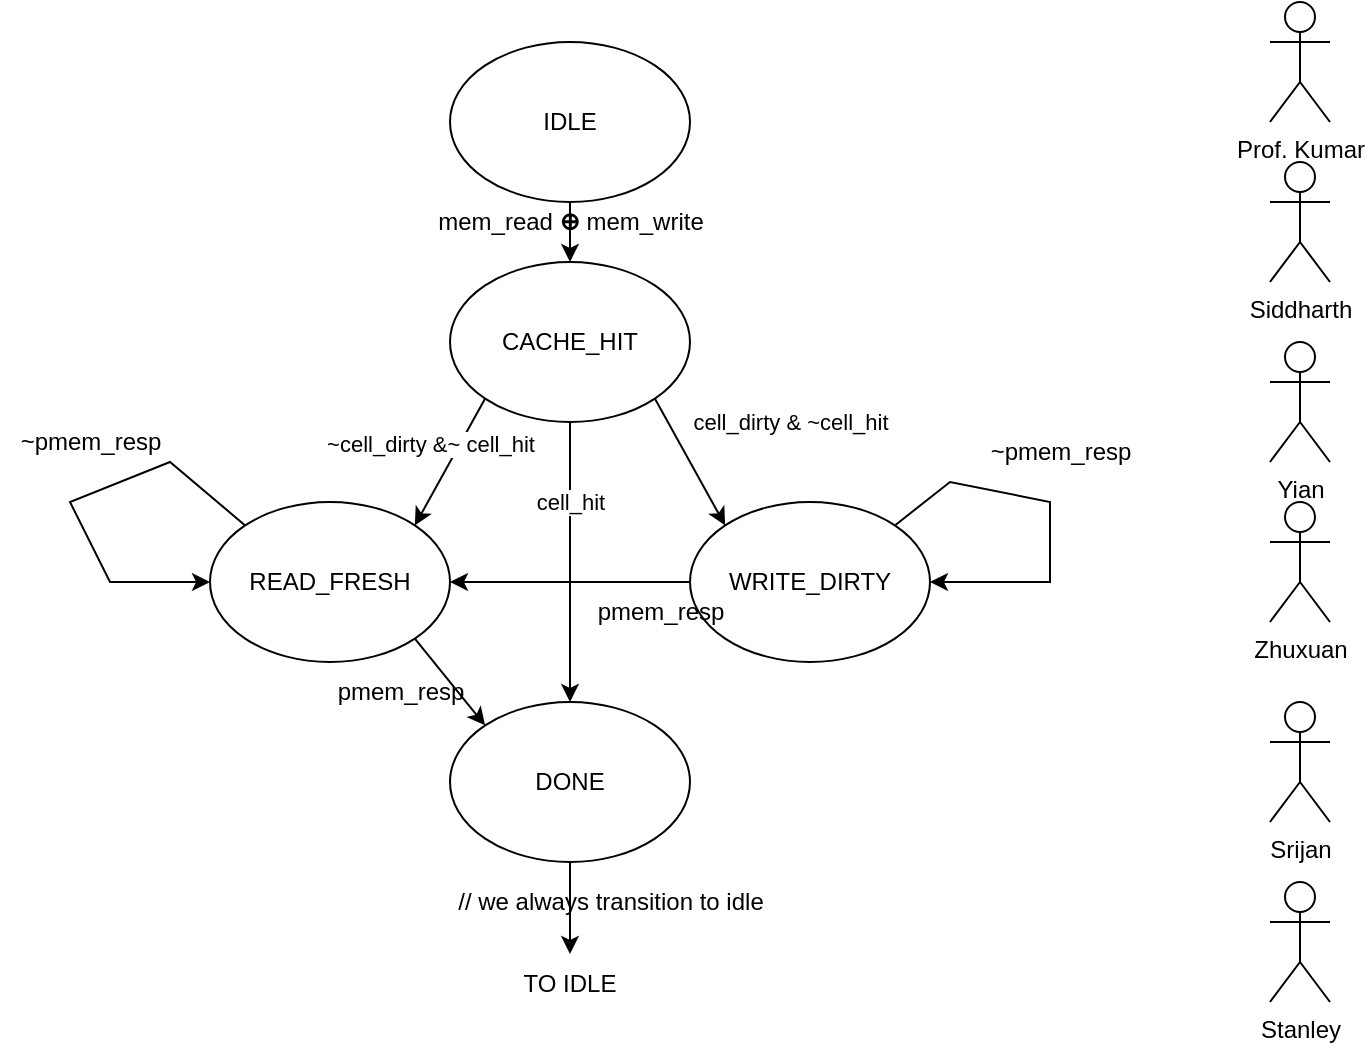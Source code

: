 <mxfile version="20.3.6" type="github">
  <diagram id="Tv00bOvf_KqW47BSWtnD" name="Page-1">
    <mxGraphModel dx="1038" dy="528" grid="1" gridSize="10" guides="1" tooltips="1" connect="1" arrows="1" fold="1" page="1" pageScale="1" pageWidth="850" pageHeight="1100" math="0" shadow="0">
      <root>
        <mxCell id="0" />
        <mxCell id="1" parent="0" />
        <mxCell id="eTMuSjd8Qrg-Vh-RTC_D-1" value="IDLE" style="ellipse;whiteSpace=wrap;html=1;" vertex="1" parent="1">
          <mxGeometry x="360" y="90" width="120" height="80" as="geometry" />
        </mxCell>
        <mxCell id="eTMuSjd8Qrg-Vh-RTC_D-2" value="READ_FRESH" style="ellipse;whiteSpace=wrap;html=1;" vertex="1" parent="1">
          <mxGeometry x="240" y="320" width="120" height="80" as="geometry" />
        </mxCell>
        <mxCell id="eTMuSjd8Qrg-Vh-RTC_D-3" value="CACHE_HIT" style="ellipse;whiteSpace=wrap;html=1;" vertex="1" parent="1">
          <mxGeometry x="360" y="200" width="120" height="80" as="geometry" />
        </mxCell>
        <mxCell id="eTMuSjd8Qrg-Vh-RTC_D-4" value="WRITE_DIRTY" style="ellipse;whiteSpace=wrap;html=1;" vertex="1" parent="1">
          <mxGeometry x="480" y="320" width="120" height="80" as="geometry" />
        </mxCell>
        <mxCell id="eTMuSjd8Qrg-Vh-RTC_D-5" value="DONE" style="ellipse;whiteSpace=wrap;html=1;" vertex="1" parent="1">
          <mxGeometry x="360" y="420" width="120" height="80" as="geometry" />
        </mxCell>
        <mxCell id="eTMuSjd8Qrg-Vh-RTC_D-6" value="" style="endArrow=classic;html=1;rounded=0;exitX=0.5;exitY=1;exitDx=0;exitDy=0;entryX=0.5;entryY=0;entryDx=0;entryDy=0;" edge="1" parent="1" source="eTMuSjd8Qrg-Vh-RTC_D-1" target="eTMuSjd8Qrg-Vh-RTC_D-3">
          <mxGeometry width="50" height="50" relative="1" as="geometry">
            <mxPoint x="400" y="310" as="sourcePoint" />
            <mxPoint x="450" y="260" as="targetPoint" />
          </mxGeometry>
        </mxCell>
        <mxCell id="eTMuSjd8Qrg-Vh-RTC_D-7" value="" style="endArrow=classic;html=1;rounded=0;exitX=0;exitY=1;exitDx=0;exitDy=0;entryX=1;entryY=0;entryDx=0;entryDy=0;" edge="1" parent="1" source="eTMuSjd8Qrg-Vh-RTC_D-3" target="eTMuSjd8Qrg-Vh-RTC_D-2">
          <mxGeometry width="50" height="50" relative="1" as="geometry">
            <mxPoint x="400" y="310" as="sourcePoint" />
            <mxPoint x="450" y="260" as="targetPoint" />
          </mxGeometry>
        </mxCell>
        <mxCell id="eTMuSjd8Qrg-Vh-RTC_D-32" value="~cell_dirty &amp;amp;~ cell_hit" style="edgeLabel;html=1;align=center;verticalAlign=middle;resizable=0;points=[];" vertex="1" connectable="0" parent="eTMuSjd8Qrg-Vh-RTC_D-7">
          <mxGeometry x="-0.214" y="-7" relative="1" as="geometry">
            <mxPoint x="-8" y="1" as="offset" />
          </mxGeometry>
        </mxCell>
        <mxCell id="eTMuSjd8Qrg-Vh-RTC_D-8" value="" style="endArrow=classic;html=1;rounded=0;exitX=1;exitY=1;exitDx=0;exitDy=0;entryX=0;entryY=0;entryDx=0;entryDy=0;" edge="1" parent="1" source="eTMuSjd8Qrg-Vh-RTC_D-3" target="eTMuSjd8Qrg-Vh-RTC_D-4">
          <mxGeometry width="50" height="50" relative="1" as="geometry">
            <mxPoint x="387.574" y="278.284" as="sourcePoint" />
            <mxPoint x="334" y="332" as="targetPoint" />
          </mxGeometry>
        </mxCell>
        <mxCell id="eTMuSjd8Qrg-Vh-RTC_D-9" value="" style="endArrow=classic;html=1;rounded=0;exitX=0;exitY=0.5;exitDx=0;exitDy=0;entryX=1;entryY=0.5;entryDx=0;entryDy=0;" edge="1" parent="1" source="eTMuSjd8Qrg-Vh-RTC_D-4" target="eTMuSjd8Qrg-Vh-RTC_D-2">
          <mxGeometry width="50" height="50" relative="1" as="geometry">
            <mxPoint x="400" y="310" as="sourcePoint" />
            <mxPoint x="450" y="260" as="targetPoint" />
          </mxGeometry>
        </mxCell>
        <mxCell id="eTMuSjd8Qrg-Vh-RTC_D-11" value="" style="endArrow=classic;html=1;rounded=0;exitX=1;exitY=1;exitDx=0;exitDy=0;entryX=0;entryY=0;entryDx=0;entryDy=0;" edge="1" parent="1" source="eTMuSjd8Qrg-Vh-RTC_D-2" target="eTMuSjd8Qrg-Vh-RTC_D-5">
          <mxGeometry width="50" height="50" relative="1" as="geometry">
            <mxPoint x="400" y="310" as="sourcePoint" />
            <mxPoint x="450" y="260" as="targetPoint" />
          </mxGeometry>
        </mxCell>
        <mxCell id="eTMuSjd8Qrg-Vh-RTC_D-12" value="" style="endArrow=classic;html=1;rounded=0;exitX=0.5;exitY=1;exitDx=0;exitDy=0;" edge="1" parent="1" source="eTMuSjd8Qrg-Vh-RTC_D-5" target="eTMuSjd8Qrg-Vh-RTC_D-13">
          <mxGeometry width="50" height="50" relative="1" as="geometry">
            <mxPoint x="400" y="310" as="sourcePoint" />
            <mxPoint x="420" y="561" as="targetPoint" />
          </mxGeometry>
        </mxCell>
        <mxCell id="eTMuSjd8Qrg-Vh-RTC_D-13" value="TO IDLE" style="text;html=1;strokeColor=none;fillColor=none;align=center;verticalAlign=middle;whiteSpace=wrap;rounded=0;" vertex="1" parent="1">
          <mxGeometry x="390" y="546" width="60" height="30" as="geometry" />
        </mxCell>
        <mxCell id="eTMuSjd8Qrg-Vh-RTC_D-15" value="" style="endArrow=classic;html=1;rounded=0;exitX=0;exitY=0;exitDx=0;exitDy=0;entryX=0;entryY=0.5;entryDx=0;entryDy=0;" edge="1" parent="1" source="eTMuSjd8Qrg-Vh-RTC_D-2" target="eTMuSjd8Qrg-Vh-RTC_D-2">
          <mxGeometry width="50" height="50" relative="1" as="geometry">
            <mxPoint x="400" y="260" as="sourcePoint" />
            <mxPoint x="450" y="210" as="targetPoint" />
            <Array as="points">
              <mxPoint x="220" y="300" />
              <mxPoint x="170" y="320" />
              <mxPoint x="190" y="360" />
            </Array>
          </mxGeometry>
        </mxCell>
        <mxCell id="eTMuSjd8Qrg-Vh-RTC_D-16" value="Siddharth " style="shape=umlActor;verticalLabelPosition=bottom;verticalAlign=top;html=1;outlineConnect=0;" vertex="1" parent="1">
          <mxGeometry x="770" y="150" width="30" height="60" as="geometry" />
        </mxCell>
        <mxCell id="eTMuSjd8Qrg-Vh-RTC_D-17" value="" style="endArrow=classic;html=1;rounded=0;exitX=1;exitY=0;exitDx=0;exitDy=0;entryX=1;entryY=0.5;entryDx=0;entryDy=0;" edge="1" parent="1" source="eTMuSjd8Qrg-Vh-RTC_D-4" target="eTMuSjd8Qrg-Vh-RTC_D-4">
          <mxGeometry width="50" height="50" relative="1" as="geometry">
            <mxPoint x="400" y="260" as="sourcePoint" />
            <mxPoint x="450" y="210" as="targetPoint" />
            <Array as="points">
              <mxPoint x="610" y="310" />
              <mxPoint x="660" y="320" />
              <mxPoint x="660" y="360" />
            </Array>
          </mxGeometry>
        </mxCell>
        <mxCell id="eTMuSjd8Qrg-Vh-RTC_D-18" value="" style="endArrow=classic;html=1;rounded=0;exitX=0.5;exitY=1;exitDx=0;exitDy=0;entryX=0.5;entryY=0;entryDx=0;entryDy=0;" edge="1" parent="1" source="eTMuSjd8Qrg-Vh-RTC_D-3" target="eTMuSjd8Qrg-Vh-RTC_D-5">
          <mxGeometry width="50" height="50" relative="1" as="geometry">
            <mxPoint x="400" y="410" as="sourcePoint" />
            <mxPoint x="450" y="360" as="targetPoint" />
          </mxGeometry>
        </mxCell>
        <mxCell id="eTMuSjd8Qrg-Vh-RTC_D-34" value="&lt;div&gt;cell_hit&lt;/div&gt;" style="edgeLabel;html=1;align=center;verticalAlign=middle;resizable=0;points=[];" vertex="1" connectable="0" parent="eTMuSjd8Qrg-Vh-RTC_D-18">
          <mxGeometry x="-0.4" y="6" relative="1" as="geometry">
            <mxPoint x="-6" y="-2" as="offset" />
          </mxGeometry>
        </mxCell>
        <mxCell id="eTMuSjd8Qrg-Vh-RTC_D-20" value="Prof. Kumar" style="shape=umlActor;verticalLabelPosition=bottom;verticalAlign=top;html=1;outlineConnect=0;" vertex="1" parent="1">
          <mxGeometry x="770" y="70" width="30" height="60" as="geometry" />
        </mxCell>
        <mxCell id="eTMuSjd8Qrg-Vh-RTC_D-21" value="&lt;div&gt;Srijan&lt;/div&gt;" style="shape=umlActor;verticalLabelPosition=bottom;verticalAlign=top;html=1;outlineConnect=0;" vertex="1" parent="1">
          <mxGeometry x="770" y="420" width="30" height="60" as="geometry" />
        </mxCell>
        <mxCell id="eTMuSjd8Qrg-Vh-RTC_D-24" value="Yian " style="shape=umlActor;verticalLabelPosition=bottom;verticalAlign=top;html=1;outlineConnect=0;" vertex="1" parent="1">
          <mxGeometry x="770" y="240" width="30" height="60" as="geometry" />
        </mxCell>
        <mxCell id="eTMuSjd8Qrg-Vh-RTC_D-25" value="Stanley " style="shape=umlActor;verticalLabelPosition=bottom;verticalAlign=top;html=1;outlineConnect=0;" vertex="1" parent="1">
          <mxGeometry x="770" y="510" width="30" height="60" as="geometry" />
        </mxCell>
        <mxCell id="eTMuSjd8Qrg-Vh-RTC_D-26" value="Zhuxuan " style="shape=umlActor;verticalLabelPosition=bottom;verticalAlign=top;html=1;outlineConnect=0;" vertex="1" parent="1">
          <mxGeometry x="770" y="320" width="30" height="60" as="geometry" />
        </mxCell>
        <mxCell id="eTMuSjd8Qrg-Vh-RTC_D-29" value="~pmem_resp" style="text;html=1;align=center;verticalAlign=middle;resizable=0;points=[];autosize=1;strokeColor=none;fillColor=none;" vertex="1" parent="1">
          <mxGeometry x="135" y="275" width="90" height="30" as="geometry" />
        </mxCell>
        <mxCell id="eTMuSjd8Qrg-Vh-RTC_D-30" value="~pmem_resp" style="text;html=1;align=center;verticalAlign=middle;resizable=0;points=[];autosize=1;strokeColor=none;fillColor=none;" vertex="1" parent="1">
          <mxGeometry x="620" y="280" width="90" height="30" as="geometry" />
        </mxCell>
        <mxCell id="eTMuSjd8Qrg-Vh-RTC_D-31" value="mem_read &lt;span class=&quot;ILfuVd&quot; lang=&quot;en&quot;&gt;&lt;span class=&quot;hgKElc&quot;&gt;&lt;span&gt;&lt;span&gt;&lt;b&gt;⊕&lt;/b&gt;&lt;/span&gt;&lt;/span&gt;&lt;/span&gt;&lt;/span&gt; mem_write" style="text;html=1;align=center;verticalAlign=middle;resizable=0;points=[];autosize=1;strokeColor=none;fillColor=none;" vertex="1" parent="1">
          <mxGeometry x="340" y="165" width="160" height="30" as="geometry" />
        </mxCell>
        <mxCell id="eTMuSjd8Qrg-Vh-RTC_D-33" value="cell_dirty &amp;amp; ~cell_hit " style="edgeLabel;html=1;align=center;verticalAlign=middle;resizable=0;points=[];" vertex="1" connectable="0" parent="1">
          <mxGeometry x="530.0" y="280.003" as="geometry" />
        </mxCell>
        <mxCell id="eTMuSjd8Qrg-Vh-RTC_D-36" value="pmem_resp" style="text;html=1;align=center;verticalAlign=middle;resizable=0;points=[];autosize=1;strokeColor=none;fillColor=none;" vertex="1" parent="1">
          <mxGeometry x="420" y="360" width="90" height="30" as="geometry" />
        </mxCell>
        <mxCell id="eTMuSjd8Qrg-Vh-RTC_D-40" value="pmem_resp" style="text;html=1;align=center;verticalAlign=middle;resizable=0;points=[];autosize=1;strokeColor=none;fillColor=none;" vertex="1" parent="1">
          <mxGeometry x="290" y="400" width="90" height="30" as="geometry" />
        </mxCell>
        <mxCell id="eTMuSjd8Qrg-Vh-RTC_D-41" value="&lt;div&gt;// we always transition to idle&lt;/div&gt;" style="text;html=1;align=center;verticalAlign=middle;resizable=0;points=[];autosize=1;strokeColor=none;fillColor=none;" vertex="1" parent="1">
          <mxGeometry x="355" y="505" width="170" height="30" as="geometry" />
        </mxCell>
      </root>
    </mxGraphModel>
  </diagram>
</mxfile>
